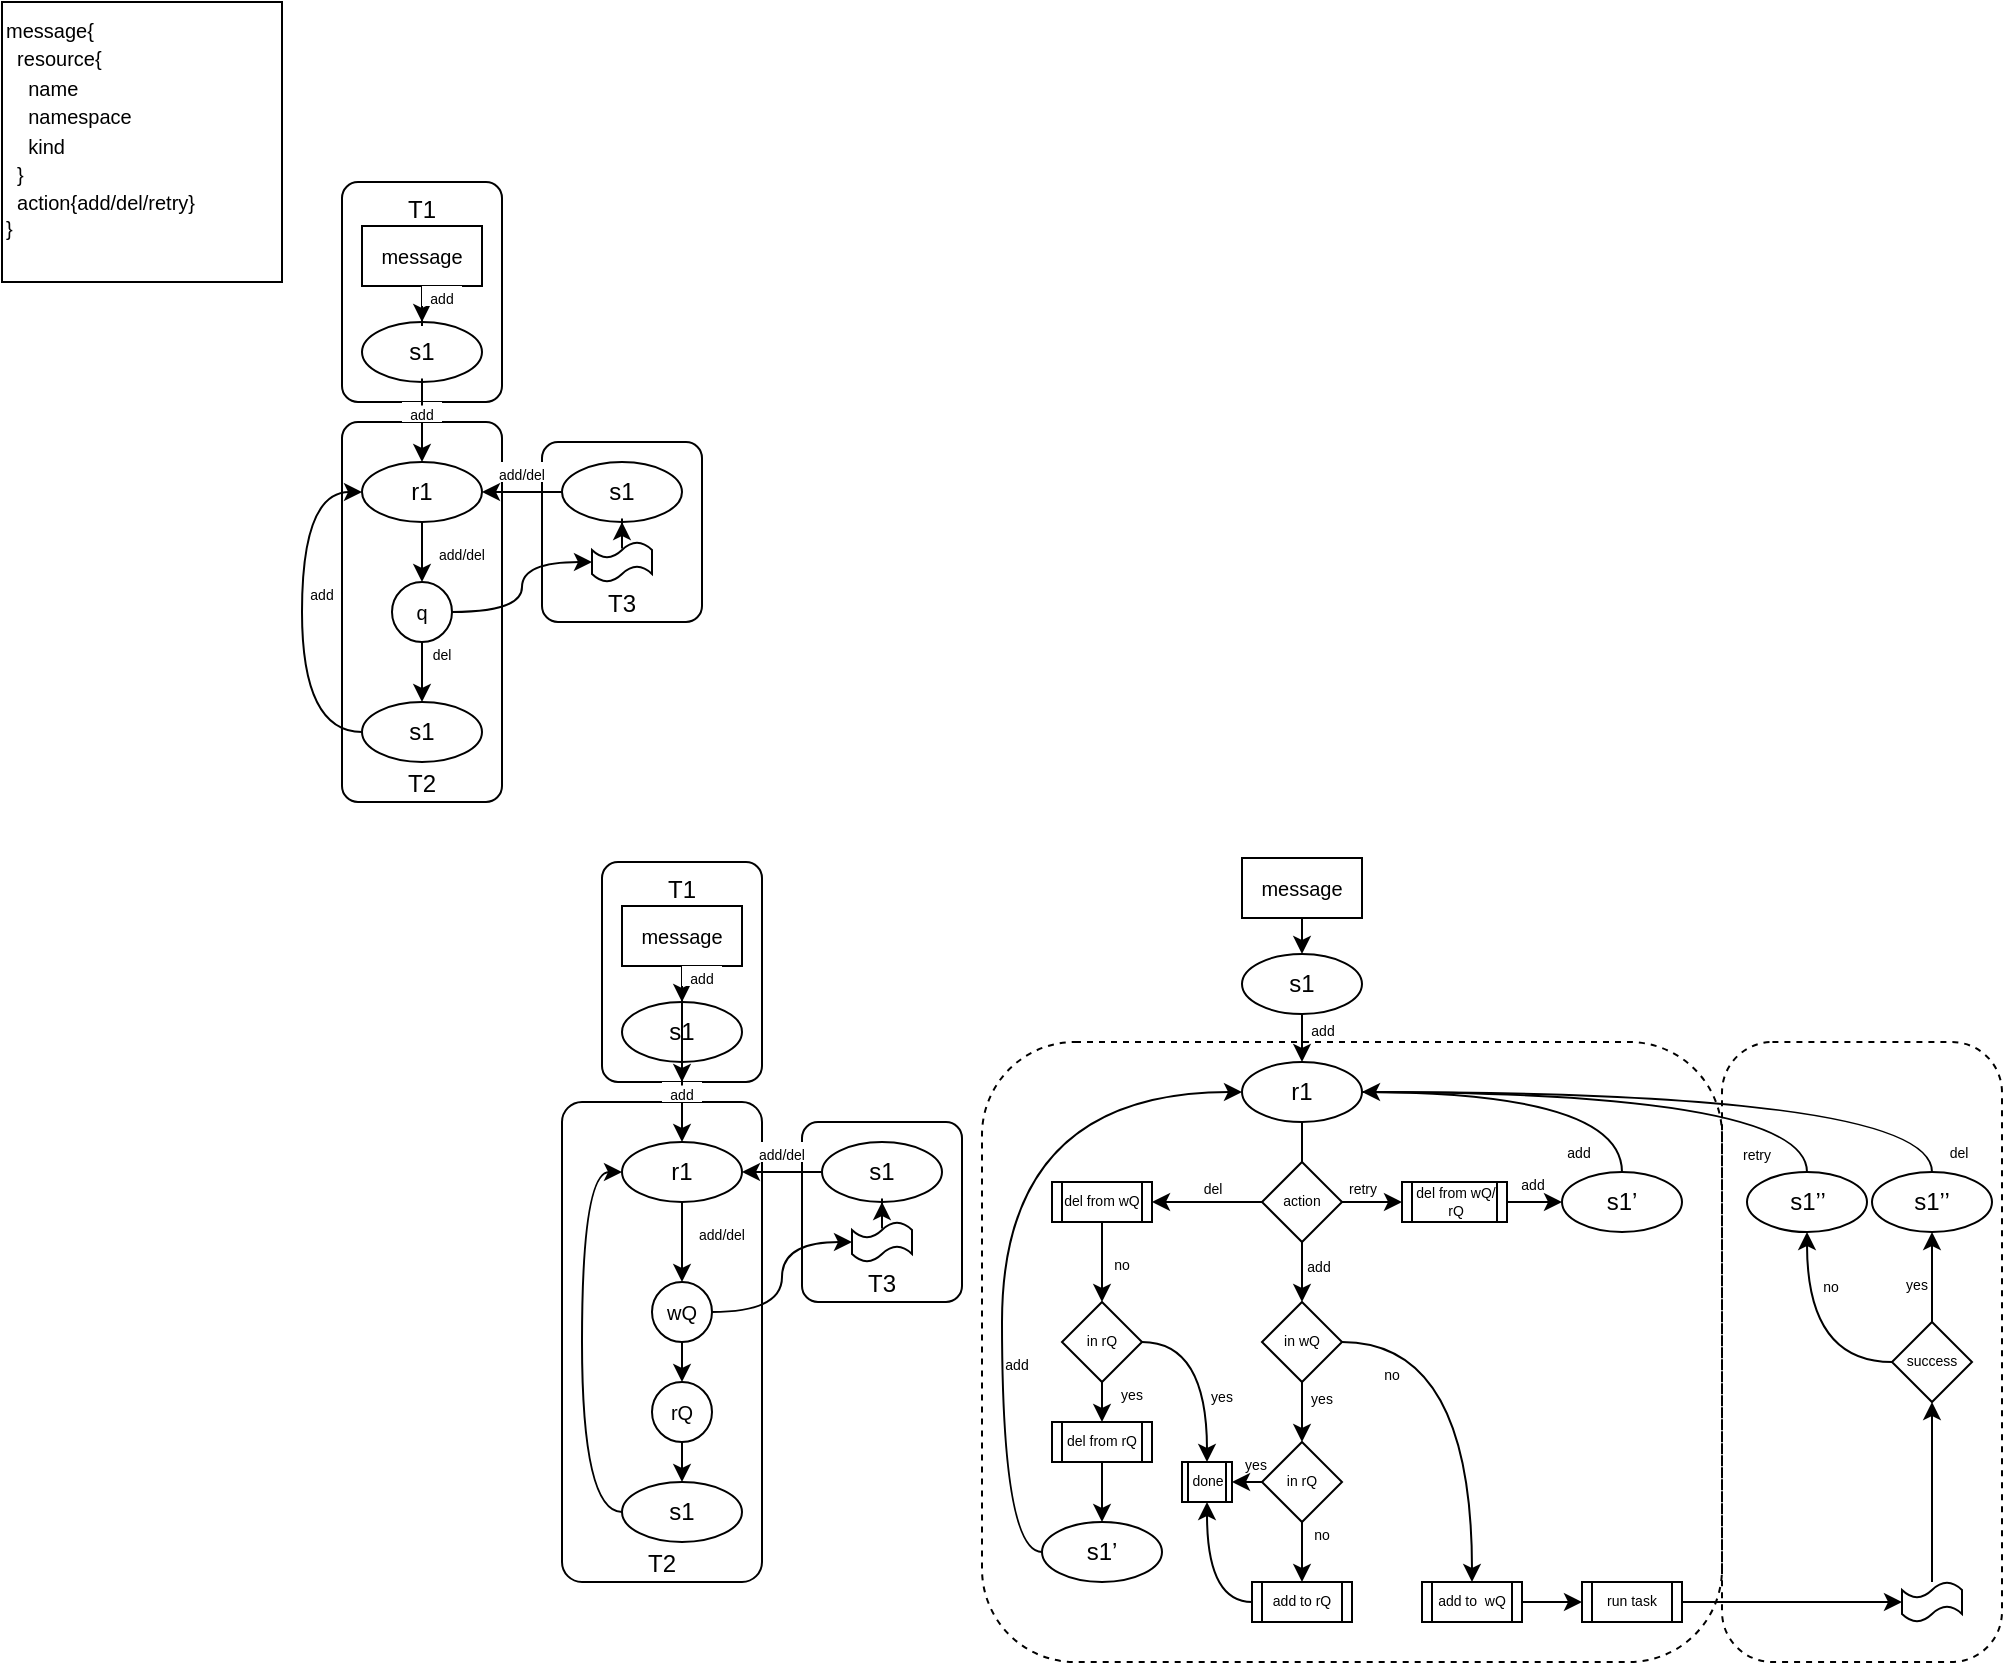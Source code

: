 <mxfile version="17.1.3" type="github">
  <diagram id="n98J2gPWxore46XGjhOp" name="Page-1">
    <mxGraphModel dx="599" dy="512" grid="1" gridSize="10" guides="1" tooltips="1" connect="1" arrows="1" fold="1" page="1" pageScale="1" pageWidth="850" pageHeight="1100" math="0" shadow="0">
      <root>
        <mxCell id="0" />
        <mxCell id="1" parent="0" />
        <mxCell id="Zxzv2EEOAIbLJabRrcN6-10" value="" style="rounded=1;whiteSpace=wrap;html=1;fontSize=7;fillColor=none;dashed=1;arcSize=18;" parent="1" vertex="1">
          <mxGeometry x="890" y="530" width="140" height="310" as="geometry" />
        </mxCell>
        <mxCell id="Zxzv2EEOAIbLJabRrcN6-11" value="" style="rounded=1;whiteSpace=wrap;html=1;fontSize=7;fillColor=none;dashed=1;" parent="1" vertex="1">
          <mxGeometry x="520" y="530" width="370" height="310" as="geometry" />
        </mxCell>
        <mxCell id="L62SuwqkSCq3n70ToQN--18" value="T3" style="rounded=1;whiteSpace=wrap;html=1;arcSize=10;verticalAlign=bottom;" parent="1" vertex="1">
          <mxGeometry x="300" y="230" width="80" height="90" as="geometry" />
        </mxCell>
        <mxCell id="L62SuwqkSCq3n70ToQN--10" value="T2" style="rounded=1;whiteSpace=wrap;html=1;arcSize=10;verticalAlign=bottom;" parent="1" vertex="1">
          <mxGeometry x="200" y="220" width="80" height="190" as="geometry" />
        </mxCell>
        <mxCell id="L62SuwqkSCq3n70ToQN--3" value="T1" style="rounded=1;whiteSpace=wrap;html=1;arcSize=10;verticalAlign=top;" parent="1" vertex="1">
          <mxGeometry x="200" y="100" width="80" height="110" as="geometry" />
        </mxCell>
        <mxCell id="L62SuwqkSCq3n70ToQN--1" value="&lt;font style=&quot;font-size: 10px&quot;&gt;message{&lt;br&gt;&amp;nbsp; resource{&lt;br&gt;&amp;nbsp; &amp;nbsp; name&lt;br&gt;&amp;nbsp; &amp;nbsp; namespace&lt;br&gt;&amp;nbsp; &amp;nbsp; kind&lt;br&gt;&amp;nbsp; }&lt;br&gt;&amp;nbsp; action{add/del/retry}&lt;br&gt;&lt;/font&gt;&lt;div style=&quot;font-size: 10px&quot;&gt;&lt;font style=&quot;font-size: 10px&quot;&gt;}&lt;/font&gt;&lt;/div&gt;" style="rounded=0;whiteSpace=wrap;html=1;verticalAlign=top;align=left;" parent="1" vertex="1">
          <mxGeometry x="30" y="10" width="140" height="140" as="geometry" />
        </mxCell>
        <mxCell id="L62SuwqkSCq3n70ToQN--17" style="edgeStyle=orthogonalEdgeStyle;curved=1;rounded=0;orthogonalLoop=1;jettySize=auto;html=1;fontSize=10;startArrow=none;" parent="1" source="L62SuwqkSCq3n70ToQN--30" target="L62SuwqkSCq3n70ToQN--11" edge="1">
          <mxGeometry relative="1" as="geometry" />
        </mxCell>
        <mxCell id="L62SuwqkSCq3n70ToQN--6" value="s1" style="ellipse;whiteSpace=wrap;html=1;" parent="1" vertex="1">
          <mxGeometry x="210" y="170" width="60" height="30" as="geometry" />
        </mxCell>
        <mxCell id="L62SuwqkSCq3n70ToQN--9" style="edgeStyle=orthogonalEdgeStyle;rounded=0;orthogonalLoop=1;jettySize=auto;html=1;fontSize=10;" parent="1" source="L62SuwqkSCq3n70ToQN--8" target="L62SuwqkSCq3n70ToQN--6" edge="1">
          <mxGeometry relative="1" as="geometry" />
        </mxCell>
        <mxCell id="L62SuwqkSCq3n70ToQN--8" value="message" style="rounded=0;whiteSpace=wrap;html=1;fontSize=10;" parent="1" vertex="1">
          <mxGeometry x="210" y="122" width="60" height="30" as="geometry" />
        </mxCell>
        <mxCell id="L62SuwqkSCq3n70ToQN--22" value="" style="edgeStyle=orthogonalEdgeStyle;curved=1;rounded=0;orthogonalLoop=1;jettySize=auto;html=1;fontSize=10;entryX=0.5;entryY=0;entryDx=0;entryDy=0;" parent="1" source="L62SuwqkSCq3n70ToQN--11" target="L62SuwqkSCq3n70ToQN--14" edge="1">
          <mxGeometry relative="1" as="geometry" />
        </mxCell>
        <mxCell id="L62SuwqkSCq3n70ToQN--11" value="r1" style="ellipse;whiteSpace=wrap;html=1;" parent="1" vertex="1">
          <mxGeometry x="210" y="240" width="60" height="30" as="geometry" />
        </mxCell>
        <mxCell id="L62SuwqkSCq3n70ToQN--24" style="edgeStyle=orthogonalEdgeStyle;curved=1;rounded=0;orthogonalLoop=1;jettySize=auto;html=1;fontSize=10;entryX=0;entryY=0.5;entryDx=0;entryDy=0;entryPerimeter=0;" parent="1" source="L62SuwqkSCq3n70ToQN--14" target="L62SuwqkSCq3n70ToQN--27" edge="1">
          <mxGeometry relative="1" as="geometry" />
        </mxCell>
        <mxCell id="L62SuwqkSCq3n70ToQN--25" value="" style="edgeStyle=orthogonalEdgeStyle;curved=1;rounded=0;orthogonalLoop=1;jettySize=auto;html=1;fontSize=10;" parent="1" source="L62SuwqkSCq3n70ToQN--14" target="L62SuwqkSCq3n70ToQN--15" edge="1">
          <mxGeometry relative="1" as="geometry" />
        </mxCell>
        <mxCell id="L62SuwqkSCq3n70ToQN--14" value="q" style="ellipse;whiteSpace=wrap;html=1;aspect=fixed;fontSize=10;" parent="1" vertex="1">
          <mxGeometry x="225" y="300" width="30" height="30" as="geometry" />
        </mxCell>
        <mxCell id="L62SuwqkSCq3n70ToQN--26" style="edgeStyle=orthogonalEdgeStyle;curved=1;rounded=0;orthogonalLoop=1;jettySize=auto;html=1;fontSize=10;entryX=0;entryY=0.5;entryDx=0;entryDy=0;exitX=0;exitY=0.5;exitDx=0;exitDy=0;" parent="1" source="L62SuwqkSCq3n70ToQN--15" target="L62SuwqkSCq3n70ToQN--11" edge="1">
          <mxGeometry relative="1" as="geometry">
            <mxPoint x="130" y="450.0" as="targetPoint" />
            <Array as="points">
              <mxPoint x="180" y="375" />
              <mxPoint x="180" y="255" />
            </Array>
          </mxGeometry>
        </mxCell>
        <mxCell id="L62SuwqkSCq3n70ToQN--15" value="s1" style="ellipse;whiteSpace=wrap;html=1;" parent="1" vertex="1">
          <mxGeometry x="210" y="360" width="60" height="30" as="geometry" />
        </mxCell>
        <mxCell id="L62SuwqkSCq3n70ToQN--21" style="edgeStyle=orthogonalEdgeStyle;curved=1;rounded=0;orthogonalLoop=1;jettySize=auto;html=1;entryX=1;entryY=0.5;entryDx=0;entryDy=0;fontSize=10;" parent="1" source="L62SuwqkSCq3n70ToQN--19" target="L62SuwqkSCq3n70ToQN--11" edge="1">
          <mxGeometry relative="1" as="geometry" />
        </mxCell>
        <mxCell id="L62SuwqkSCq3n70ToQN--19" value="s1" style="ellipse;whiteSpace=wrap;html=1;" parent="1" vertex="1">
          <mxGeometry x="310" y="240" width="60" height="30" as="geometry" />
        </mxCell>
        <mxCell id="L62SuwqkSCq3n70ToQN--28" style="edgeStyle=orthogonalEdgeStyle;curved=1;rounded=0;orthogonalLoop=1;jettySize=auto;html=1;fontSize=10;" parent="1" source="L62SuwqkSCq3n70ToQN--27" target="L62SuwqkSCq3n70ToQN--19" edge="1">
          <mxGeometry relative="1" as="geometry" />
        </mxCell>
        <mxCell id="L62SuwqkSCq3n70ToQN--27" value="" style="shape=tape;whiteSpace=wrap;html=1;fontSize=10;" parent="1" vertex="1">
          <mxGeometry x="325" y="280" width="30" height="20" as="geometry" />
        </mxCell>
        <mxCell id="L62SuwqkSCq3n70ToQN--29" value="&lt;font style=&quot;font-size: 7px&quot;&gt;add&lt;/font&gt;" style="text;html=1;strokeColor=none;fillColor=default;align=center;verticalAlign=middle;whiteSpace=wrap;rounded=0;fontSize=10;" parent="1" vertex="1">
          <mxGeometry x="240" y="152" width="20" height="10" as="geometry" />
        </mxCell>
        <mxCell id="L62SuwqkSCq3n70ToQN--32" value="&lt;font style=&quot;font-size: 7px&quot;&gt;add/del&lt;/font&gt;" style="text;html=1;align=center;verticalAlign=middle;whiteSpace=wrap;rounded=0;fontSize=10;fillColor=default;" parent="1" vertex="1">
          <mxGeometry x="270" y="240" width="40" height="10" as="geometry" />
        </mxCell>
        <mxCell id="L62SuwqkSCq3n70ToQN--36" value="&lt;font style=&quot;font-size: 7px&quot;&gt;add/del&lt;/font&gt;" style="text;html=1;strokeColor=none;fillColor=none;align=center;verticalAlign=middle;whiteSpace=wrap;rounded=0;fontSize=10;" parent="1" vertex="1">
          <mxGeometry x="250" y="280" width="20" height="10" as="geometry" />
        </mxCell>
        <mxCell id="L62SuwqkSCq3n70ToQN--37" value="&lt;font style=&quot;font-size: 7px&quot;&gt;del&lt;/font&gt;" style="text;html=1;strokeColor=none;fillColor=none;align=center;verticalAlign=middle;whiteSpace=wrap;rounded=0;fontSize=10;" parent="1" vertex="1">
          <mxGeometry x="240" y="330" width="20" height="10" as="geometry" />
        </mxCell>
        <mxCell id="L62SuwqkSCq3n70ToQN--38" value="&lt;font style=&quot;font-size: 7px&quot;&gt;add&lt;/font&gt;" style="text;html=1;strokeColor=none;fillColor=none;align=center;verticalAlign=middle;whiteSpace=wrap;rounded=0;fontSize=10;" parent="1" vertex="1">
          <mxGeometry x="180" y="300" width="20" height="10" as="geometry" />
        </mxCell>
        <mxCell id="L62SuwqkSCq3n70ToQN--30" value="&lt;font style=&quot;font-size: 7px&quot;&gt;add&lt;/font&gt;" style="text;html=1;strokeColor=none;fillColor=default;align=center;verticalAlign=middle;whiteSpace=wrap;rounded=0;fontSize=10;" parent="1" vertex="1">
          <mxGeometry x="230" y="210" width="20" height="10" as="geometry" />
        </mxCell>
        <mxCell id="L62SuwqkSCq3n70ToQN--40" value="" style="edgeStyle=orthogonalEdgeStyle;curved=1;rounded=0;orthogonalLoop=1;jettySize=auto;html=1;fontSize=10;endArrow=none;" parent="1" source="L62SuwqkSCq3n70ToQN--6" target="L62SuwqkSCq3n70ToQN--30" edge="1">
          <mxGeometry relative="1" as="geometry">
            <mxPoint x="240" y="200.0" as="sourcePoint" />
            <mxPoint x="240" y="240.0" as="targetPoint" />
          </mxGeometry>
        </mxCell>
        <mxCell id="L62SuwqkSCq3n70ToQN--42" value="T3" style="rounded=1;whiteSpace=wrap;html=1;arcSize=10;verticalAlign=bottom;" parent="1" vertex="1">
          <mxGeometry x="430" y="570" width="80" height="90" as="geometry" />
        </mxCell>
        <mxCell id="L62SuwqkSCq3n70ToQN--43" value="T2" style="rounded=1;whiteSpace=wrap;html=1;arcSize=10;verticalAlign=bottom;" parent="1" vertex="1">
          <mxGeometry x="310" y="560" width="100" height="240" as="geometry" />
        </mxCell>
        <mxCell id="L62SuwqkSCq3n70ToQN--44" value="T1" style="rounded=1;whiteSpace=wrap;html=1;arcSize=10;verticalAlign=top;" parent="1" vertex="1">
          <mxGeometry x="330" y="440" width="80" height="110" as="geometry" />
        </mxCell>
        <mxCell id="L62SuwqkSCq3n70ToQN--45" style="edgeStyle=orthogonalEdgeStyle;curved=1;rounded=0;orthogonalLoop=1;jettySize=auto;html=1;fontSize=10;startArrow=none;" parent="1" source="L62SuwqkSCq3n70ToQN--65" target="L62SuwqkSCq3n70ToQN--50" edge="1">
          <mxGeometry relative="1" as="geometry" />
        </mxCell>
        <mxCell id="L62SuwqkSCq3n70ToQN--46" value="s1" style="ellipse;whiteSpace=wrap;html=1;" parent="1" vertex="1">
          <mxGeometry x="340" y="510" width="60" height="30" as="geometry" />
        </mxCell>
        <mxCell id="L62SuwqkSCq3n70ToQN--47" style="edgeStyle=orthogonalEdgeStyle;rounded=0;orthogonalLoop=1;jettySize=auto;html=1;fontSize=10;" parent="1" source="L62SuwqkSCq3n70ToQN--48" target="L62SuwqkSCq3n70ToQN--46" edge="1">
          <mxGeometry relative="1" as="geometry" />
        </mxCell>
        <mxCell id="L62SuwqkSCq3n70ToQN--85" value="" style="edgeStyle=orthogonalEdgeStyle;curved=1;rounded=0;orthogonalLoop=1;jettySize=auto;html=1;fontSize=7;" parent="1" source="L62SuwqkSCq3n70ToQN--48" target="L62SuwqkSCq3n70ToQN--65" edge="1">
          <mxGeometry relative="1" as="geometry" />
        </mxCell>
        <mxCell id="L62SuwqkSCq3n70ToQN--48" value="message" style="rounded=0;whiteSpace=wrap;html=1;fontSize=10;" parent="1" vertex="1">
          <mxGeometry x="340" y="462" width="60" height="30" as="geometry" />
        </mxCell>
        <mxCell id="L62SuwqkSCq3n70ToQN--49" value="" style="edgeStyle=orthogonalEdgeStyle;curved=1;rounded=0;orthogonalLoop=1;jettySize=auto;html=1;fontSize=10;entryX=0.5;entryY=0;entryDx=0;entryDy=0;" parent="1" source="L62SuwqkSCq3n70ToQN--50" target="L62SuwqkSCq3n70ToQN--53" edge="1">
          <mxGeometry relative="1" as="geometry">
            <mxPoint x="370" y="630" as="targetPoint" />
          </mxGeometry>
        </mxCell>
        <mxCell id="L62SuwqkSCq3n70ToQN--50" value="r1" style="ellipse;whiteSpace=wrap;html=1;" parent="1" vertex="1">
          <mxGeometry x="340" y="580" width="60" height="30" as="geometry" />
        </mxCell>
        <mxCell id="L62SuwqkSCq3n70ToQN--51" style="edgeStyle=orthogonalEdgeStyle;curved=1;rounded=0;orthogonalLoop=1;jettySize=auto;html=1;fontSize=10;entryX=0;entryY=0.5;entryDx=0;entryDy=0;entryPerimeter=0;" parent="1" source="L62SuwqkSCq3n70ToQN--53" target="L62SuwqkSCq3n70ToQN--59" edge="1">
          <mxGeometry relative="1" as="geometry" />
        </mxCell>
        <mxCell id="L62SuwqkSCq3n70ToQN--52" value="" style="edgeStyle=orthogonalEdgeStyle;curved=1;rounded=0;orthogonalLoop=1;jettySize=auto;html=1;fontSize=10;exitX=0.5;exitY=1;exitDx=0;exitDy=0;" parent="1" source="L62SuwqkSCq3n70ToQN--67" target="L62SuwqkSCq3n70ToQN--55" edge="1">
          <mxGeometry relative="1" as="geometry" />
        </mxCell>
        <mxCell id="L62SuwqkSCq3n70ToQN--71" style="edgeStyle=orthogonalEdgeStyle;curved=1;rounded=0;orthogonalLoop=1;jettySize=auto;html=1;fontSize=7;" parent="1" source="L62SuwqkSCq3n70ToQN--53" target="L62SuwqkSCq3n70ToQN--67" edge="1">
          <mxGeometry relative="1" as="geometry" />
        </mxCell>
        <mxCell id="L62SuwqkSCq3n70ToQN--53" value="wQ" style="ellipse;whiteSpace=wrap;html=1;aspect=fixed;fontSize=10;" parent="1" vertex="1">
          <mxGeometry x="355" y="650" width="30" height="30" as="geometry" />
        </mxCell>
        <mxCell id="L62SuwqkSCq3n70ToQN--72" style="edgeStyle=orthogonalEdgeStyle;curved=1;rounded=0;orthogonalLoop=1;jettySize=auto;html=1;entryX=0;entryY=0.5;entryDx=0;entryDy=0;fontSize=7;exitX=0;exitY=0.5;exitDx=0;exitDy=0;" parent="1" source="L62SuwqkSCq3n70ToQN--55" target="L62SuwqkSCq3n70ToQN--50" edge="1">
          <mxGeometry relative="1" as="geometry" />
        </mxCell>
        <mxCell id="L62SuwqkSCq3n70ToQN--55" value="s1" style="ellipse;whiteSpace=wrap;html=1;" parent="1" vertex="1">
          <mxGeometry x="340" y="750" width="60" height="30" as="geometry" />
        </mxCell>
        <mxCell id="L62SuwqkSCq3n70ToQN--56" style="edgeStyle=orthogonalEdgeStyle;curved=1;rounded=0;orthogonalLoop=1;jettySize=auto;html=1;entryX=1;entryY=0.5;entryDx=0;entryDy=0;fontSize=10;" parent="1" source="L62SuwqkSCq3n70ToQN--57" target="L62SuwqkSCq3n70ToQN--50" edge="1">
          <mxGeometry relative="1" as="geometry" />
        </mxCell>
        <mxCell id="L62SuwqkSCq3n70ToQN--57" value="s1" style="ellipse;whiteSpace=wrap;html=1;" parent="1" vertex="1">
          <mxGeometry x="440" y="580" width="60" height="30" as="geometry" />
        </mxCell>
        <mxCell id="L62SuwqkSCq3n70ToQN--58" style="edgeStyle=orthogonalEdgeStyle;curved=1;rounded=0;orthogonalLoop=1;jettySize=auto;html=1;fontSize=10;" parent="1" source="L62SuwqkSCq3n70ToQN--59" target="L62SuwqkSCq3n70ToQN--57" edge="1">
          <mxGeometry relative="1" as="geometry" />
        </mxCell>
        <mxCell id="L62SuwqkSCq3n70ToQN--59" value="" style="shape=tape;whiteSpace=wrap;html=1;fontSize=10;" parent="1" vertex="1">
          <mxGeometry x="455" y="620" width="30" height="20" as="geometry" />
        </mxCell>
        <mxCell id="L62SuwqkSCq3n70ToQN--60" value="&lt;font style=&quot;font-size: 7px&quot;&gt;add&lt;/font&gt;" style="text;html=1;strokeColor=none;fillColor=default;align=center;verticalAlign=middle;whiteSpace=wrap;rounded=0;fontSize=10;" parent="1" vertex="1">
          <mxGeometry x="370" y="492" width="20" height="10" as="geometry" />
        </mxCell>
        <mxCell id="L62SuwqkSCq3n70ToQN--61" value="&lt;font style=&quot;font-size: 7px&quot;&gt;add/del&lt;/font&gt;" style="text;html=1;align=center;verticalAlign=middle;whiteSpace=wrap;rounded=0;fontSize=10;fillColor=default;" parent="1" vertex="1">
          <mxGeometry x="400" y="580" width="40" height="10" as="geometry" />
        </mxCell>
        <mxCell id="L62SuwqkSCq3n70ToQN--62" value="&lt;font style=&quot;font-size: 7px&quot;&gt;add/del&lt;/font&gt;" style="text;html=1;strokeColor=none;fillColor=none;align=center;verticalAlign=middle;whiteSpace=wrap;rounded=0;fontSize=10;" parent="1" vertex="1">
          <mxGeometry x="380" y="620" width="20" height="10" as="geometry" />
        </mxCell>
        <mxCell id="L62SuwqkSCq3n70ToQN--65" value="&lt;font style=&quot;font-size: 7px&quot;&gt;add&lt;/font&gt;" style="text;html=1;strokeColor=none;fillColor=default;align=center;verticalAlign=middle;whiteSpace=wrap;rounded=0;fontSize=10;" parent="1" vertex="1">
          <mxGeometry x="360" y="550" width="20" height="10" as="geometry" />
        </mxCell>
        <mxCell id="L62SuwqkSCq3n70ToQN--66" value="" style="edgeStyle=orthogonalEdgeStyle;curved=1;rounded=0;orthogonalLoop=1;jettySize=auto;html=1;fontSize=10;endArrow=none;" parent="1" source="L62SuwqkSCq3n70ToQN--46" target="L62SuwqkSCq3n70ToQN--65" edge="1">
          <mxGeometry relative="1" as="geometry">
            <mxPoint x="370" y="540.0" as="sourcePoint" />
            <mxPoint x="370" y="580.0" as="targetPoint" />
          </mxGeometry>
        </mxCell>
        <mxCell id="L62SuwqkSCq3n70ToQN--67" value="rQ" style="ellipse;whiteSpace=wrap;html=1;aspect=fixed;fontSize=10;" parent="1" vertex="1">
          <mxGeometry x="355" y="700" width="30" height="30" as="geometry" />
        </mxCell>
        <mxCell id="L62SuwqkSCq3n70ToQN--156" style="edgeStyle=orthogonalEdgeStyle;curved=1;rounded=0;orthogonalLoop=1;jettySize=auto;html=1;fontSize=7;" parent="1" source="L62SuwqkSCq3n70ToQN--78" target="L62SuwqkSCq3n70ToQN--80" edge="1">
          <mxGeometry relative="1" as="geometry" />
        </mxCell>
        <mxCell id="L62SuwqkSCq3n70ToQN--78" value="s1" style="ellipse;whiteSpace=wrap;html=1;" parent="1" vertex="1">
          <mxGeometry x="650" y="486" width="60" height="30" as="geometry" />
        </mxCell>
        <mxCell id="L62SuwqkSCq3n70ToQN--155" style="edgeStyle=orthogonalEdgeStyle;curved=1;rounded=0;orthogonalLoop=1;jettySize=auto;html=1;fontSize=7;" parent="1" source="L62SuwqkSCq3n70ToQN--79" target="L62SuwqkSCq3n70ToQN--78" edge="1">
          <mxGeometry relative="1" as="geometry" />
        </mxCell>
        <mxCell id="L62SuwqkSCq3n70ToQN--79" value="message" style="rounded=0;whiteSpace=wrap;html=1;fontSize=10;" parent="1" vertex="1">
          <mxGeometry x="650" y="438" width="60" height="30" as="geometry" />
        </mxCell>
        <mxCell id="L62SuwqkSCq3n70ToQN--137" value="" style="edgeStyle=orthogonalEdgeStyle;curved=1;rounded=0;orthogonalLoop=1;jettySize=auto;html=1;fontSize=7;" parent="1" source="L62SuwqkSCq3n70ToQN--80" edge="1">
          <mxGeometry relative="1" as="geometry">
            <mxPoint x="680" y="630" as="targetPoint" />
          </mxGeometry>
        </mxCell>
        <mxCell id="qoWVHKTnKnU8L6EQ_5EU-37" style="edgeStyle=orthogonalEdgeStyle;curved=1;rounded=0;orthogonalLoop=1;jettySize=auto;html=1;fontSize=7;endArrow=none;endFill=0;" edge="1" parent="1" source="L62SuwqkSCq3n70ToQN--80" target="qoWVHKTnKnU8L6EQ_5EU-13">
          <mxGeometry relative="1" as="geometry" />
        </mxCell>
        <mxCell id="qoWVHKTnKnU8L6EQ_5EU-40" style="edgeStyle=orthogonalEdgeStyle;curved=1;rounded=0;orthogonalLoop=1;jettySize=auto;html=1;entryX=0.5;entryY=0;entryDx=0;entryDy=0;fontSize=7;endArrow=none;endFill=0;" edge="1" parent="1" source="L62SuwqkSCq3n70ToQN--80" target="L62SuwqkSCq3n70ToQN--127">
          <mxGeometry relative="1" as="geometry" />
        </mxCell>
        <mxCell id="qoWVHKTnKnU8L6EQ_5EU-44" style="edgeStyle=orthogonalEdgeStyle;curved=1;rounded=0;orthogonalLoop=1;jettySize=auto;html=1;entryX=0.5;entryY=0;entryDx=0;entryDy=0;fontSize=7;endArrow=none;endFill=0;startArrow=classic;startFill=1;" edge="1" parent="1" source="L62SuwqkSCq3n70ToQN--80" target="L62SuwqkSCq3n70ToQN--126">
          <mxGeometry relative="1" as="geometry" />
        </mxCell>
        <mxCell id="L62SuwqkSCq3n70ToQN--80" value="r1" style="ellipse;whiteSpace=wrap;html=1;" parent="1" vertex="1">
          <mxGeometry x="650" y="540" width="60" height="30" as="geometry" />
        </mxCell>
        <mxCell id="L62SuwqkSCq3n70ToQN--140" style="edgeStyle=orthogonalEdgeStyle;curved=1;rounded=0;orthogonalLoop=1;jettySize=auto;html=1;entryX=1;entryY=0.5;entryDx=0;entryDy=0;fontSize=7;" parent="1" source="L62SuwqkSCq3n70ToQN--81" target="L62SuwqkSCq3n70ToQN--138" edge="1">
          <mxGeometry relative="1" as="geometry" />
        </mxCell>
        <mxCell id="L62SuwqkSCq3n70ToQN--144" style="edgeStyle=orthogonalEdgeStyle;curved=1;rounded=0;orthogonalLoop=1;jettySize=auto;html=1;entryX=0.5;entryY=0;entryDx=0;entryDy=0;fontSize=7;" parent="1" source="L62SuwqkSCq3n70ToQN--81" target="L62SuwqkSCq3n70ToQN--99" edge="1">
          <mxGeometry relative="1" as="geometry" />
        </mxCell>
        <mxCell id="qoWVHKTnKnU8L6EQ_5EU-14" style="edgeStyle=orthogonalEdgeStyle;curved=1;rounded=0;orthogonalLoop=1;jettySize=auto;html=1;entryX=0;entryY=0.5;entryDx=0;entryDy=0;fontSize=7;" edge="1" parent="1" source="L62SuwqkSCq3n70ToQN--81" target="qoWVHKTnKnU8L6EQ_5EU-16">
          <mxGeometry relative="1" as="geometry" />
        </mxCell>
        <mxCell id="L62SuwqkSCq3n70ToQN--81" value="action" style="rhombus;whiteSpace=wrap;html=1;fontSize=7;fillColor=default;" parent="1" vertex="1">
          <mxGeometry x="660" y="590" width="40" height="40" as="geometry" />
        </mxCell>
        <mxCell id="L62SuwqkSCq3n70ToQN--191" style="edgeStyle=orthogonalEdgeStyle;curved=1;rounded=0;orthogonalLoop=1;jettySize=auto;html=1;fontSize=7;" parent="1" source="L62SuwqkSCq3n70ToQN--99" target="L62SuwqkSCq3n70ToQN--188" edge="1">
          <mxGeometry relative="1" as="geometry" />
        </mxCell>
        <mxCell id="L62SuwqkSCq3n70ToQN--194" style="edgeStyle=orthogonalEdgeStyle;curved=1;rounded=0;orthogonalLoop=1;jettySize=auto;html=1;fontSize=7;" parent="1" source="L62SuwqkSCq3n70ToQN--99" target="L62SuwqkSCq3n70ToQN--100" edge="1">
          <mxGeometry relative="1" as="geometry" />
        </mxCell>
        <mxCell id="L62SuwqkSCq3n70ToQN--99" value="in wQ" style="rhombus;whiteSpace=wrap;html=1;fontSize=7;fillColor=default;" parent="1" vertex="1">
          <mxGeometry x="660" y="660" width="40" height="40" as="geometry" />
        </mxCell>
        <mxCell id="L62SuwqkSCq3n70ToQN--197" style="edgeStyle=orthogonalEdgeStyle;curved=1;rounded=0;orthogonalLoop=1;jettySize=auto;html=1;fontSize=7;" parent="1" source="L62SuwqkSCq3n70ToQN--100" target="L62SuwqkSCq3n70ToQN--114" edge="1">
          <mxGeometry relative="1" as="geometry" />
        </mxCell>
        <mxCell id="L62SuwqkSCq3n70ToQN--198" style="edgeStyle=orthogonalEdgeStyle;curved=1;rounded=0;orthogonalLoop=1;jettySize=auto;html=1;fontSize=7;" parent="1" source="L62SuwqkSCq3n70ToQN--100" target="L62SuwqkSCq3n70ToQN--172" edge="1">
          <mxGeometry relative="1" as="geometry" />
        </mxCell>
        <mxCell id="L62SuwqkSCq3n70ToQN--100" value="in rQ" style="rhombus;whiteSpace=wrap;html=1;fontSize=7;fillColor=default;" parent="1" vertex="1">
          <mxGeometry x="660" y="730" width="40" height="40" as="geometry" />
        </mxCell>
        <mxCell id="L62SuwqkSCq3n70ToQN--105" value="&lt;font style=&quot;font-size: 7px&quot;&gt;no&lt;/font&gt;" style="text;html=1;strokeColor=none;fillColor=none;align=center;verticalAlign=middle;whiteSpace=wrap;rounded=0;fontSize=10;" parent="1" vertex="1">
          <mxGeometry x="710" y="690" width="30" height="10" as="geometry" />
        </mxCell>
        <mxCell id="qoWVHKTnKnU8L6EQ_5EU-26" style="edgeStyle=orthogonalEdgeStyle;curved=1;rounded=0;orthogonalLoop=1;jettySize=auto;html=1;entryX=0.5;entryY=1;entryDx=0;entryDy=0;fontSize=7;" edge="1" parent="1" source="L62SuwqkSCq3n70ToQN--114" target="L62SuwqkSCq3n70ToQN--172">
          <mxGeometry relative="1" as="geometry" />
        </mxCell>
        <mxCell id="L62SuwqkSCq3n70ToQN--114" value="add to rQ" style="shape=process;whiteSpace=wrap;html=1;backgroundOutline=1;fontSize=7;fillColor=none;" parent="1" vertex="1">
          <mxGeometry x="655" y="800" width="50" height="20" as="geometry" />
        </mxCell>
        <mxCell id="L62SuwqkSCq3n70ToQN--120" value="" style="edgeStyle=orthogonalEdgeStyle;curved=1;rounded=0;orthogonalLoop=1;jettySize=auto;html=1;fontSize=7;" parent="1" source="L62SuwqkSCq3n70ToQN--117" target="L62SuwqkSCq3n70ToQN--119" edge="1">
          <mxGeometry relative="1" as="geometry" />
        </mxCell>
        <mxCell id="L62SuwqkSCq3n70ToQN--117" value="run task" style="shape=process;whiteSpace=wrap;html=1;backgroundOutline=1;fontSize=7;fillColor=none;" parent="1" vertex="1">
          <mxGeometry x="820" y="800" width="50" height="20" as="geometry" />
        </mxCell>
        <mxCell id="L62SuwqkSCq3n70ToQN--122" value="" style="edgeStyle=orthogonalEdgeStyle;curved=1;rounded=0;orthogonalLoop=1;jettySize=auto;html=1;fontSize=7;entryX=0.5;entryY=1;entryDx=0;entryDy=0;" parent="1" source="L62SuwqkSCq3n70ToQN--119" target="L62SuwqkSCq3n70ToQN--123" edge="1">
          <mxGeometry relative="1" as="geometry">
            <mxPoint x="905" y="695" as="targetPoint" />
          </mxGeometry>
        </mxCell>
        <mxCell id="L62SuwqkSCq3n70ToQN--119" value="" style="shape=tape;whiteSpace=wrap;html=1;fontSize=10;" parent="1" vertex="1">
          <mxGeometry x="980" y="800" width="30" height="20" as="geometry" />
        </mxCell>
        <mxCell id="L62SuwqkSCq3n70ToQN--128" value="" style="edgeStyle=orthogonalEdgeStyle;curved=1;rounded=0;orthogonalLoop=1;jettySize=auto;html=1;fontSize=7;" parent="1" source="L62SuwqkSCq3n70ToQN--123" target="L62SuwqkSCq3n70ToQN--126" edge="1">
          <mxGeometry relative="1" as="geometry" />
        </mxCell>
        <mxCell id="L62SuwqkSCq3n70ToQN--130" value="" style="edgeStyle=orthogonalEdgeStyle;curved=1;rounded=0;orthogonalLoop=1;jettySize=auto;html=1;fontSize=7;" parent="1" source="L62SuwqkSCq3n70ToQN--123" target="L62SuwqkSCq3n70ToQN--127" edge="1">
          <mxGeometry relative="1" as="geometry" />
        </mxCell>
        <mxCell id="L62SuwqkSCq3n70ToQN--123" value="success" style="rhombus;whiteSpace=wrap;html=1;fontSize=7;fillColor=default;" parent="1" vertex="1">
          <mxGeometry x="975" y="670" width="40" height="40" as="geometry" />
        </mxCell>
        <mxCell id="L62SuwqkSCq3n70ToQN--126" value="s1’’" style="ellipse;whiteSpace=wrap;html=1;" parent="1" vertex="1">
          <mxGeometry x="965" y="595" width="60" height="30" as="geometry" />
        </mxCell>
        <mxCell id="L62SuwqkSCq3n70ToQN--127" value="s1’’" style="ellipse;whiteSpace=wrap;html=1;" parent="1" vertex="1">
          <mxGeometry x="902.5" y="595" width="60" height="30" as="geometry" />
        </mxCell>
        <mxCell id="L62SuwqkSCq3n70ToQN--133" value="&lt;font style=&quot;font-size: 7px&quot;&gt;no&lt;/font&gt;" style="text;html=1;strokeColor=none;fillColor=none;align=center;verticalAlign=middle;whiteSpace=wrap;rounded=0;fontSize=10;" parent="1" vertex="1">
          <mxGeometry x="932" y="646" width="25" height="10" as="geometry" />
        </mxCell>
        <mxCell id="L62SuwqkSCq3n70ToQN--134" value="&lt;font style=&quot;font-size: 7px&quot;&gt;yes&lt;/font&gt;" style="text;html=1;strokeColor=none;fillColor=none;align=center;verticalAlign=middle;whiteSpace=wrap;rounded=0;fontSize=10;" parent="1" vertex="1">
          <mxGeometry x="975" y="645" width="25" height="10" as="geometry" />
        </mxCell>
        <mxCell id="L62SuwqkSCq3n70ToQN--135" value="&lt;font style=&quot;font-size: 7px&quot;&gt;del&lt;/font&gt;" style="text;html=1;strokeColor=none;fillColor=none;align=center;verticalAlign=middle;whiteSpace=wrap;rounded=0;fontSize=10;" parent="1" vertex="1">
          <mxGeometry x="996" y="579" width="25" height="10" as="geometry" />
        </mxCell>
        <mxCell id="L62SuwqkSCq3n70ToQN--136" value="&lt;font style=&quot;font-size: 7px&quot;&gt;retry&lt;/font&gt;" style="text;html=1;strokeColor=none;fillColor=none;align=center;verticalAlign=middle;whiteSpace=wrap;rounded=0;fontSize=10;" parent="1" vertex="1">
          <mxGeometry x="698" y="597" width="25" height="10" as="geometry" />
        </mxCell>
        <mxCell id="L62SuwqkSCq3n70ToQN--169" value="" style="edgeStyle=orthogonalEdgeStyle;curved=1;rounded=0;orthogonalLoop=1;jettySize=auto;html=1;fontSize=7;" parent="1" source="L62SuwqkSCq3n70ToQN--138" target="L62SuwqkSCq3n70ToQN--167" edge="1">
          <mxGeometry relative="1" as="geometry" />
        </mxCell>
        <mxCell id="L62SuwqkSCq3n70ToQN--138" value="del from wQ" style="shape=process;whiteSpace=wrap;html=1;backgroundOutline=1;fontSize=7;fillColor=none;" parent="1" vertex="1">
          <mxGeometry x="555" y="600" width="50" height="20" as="geometry" />
        </mxCell>
        <mxCell id="L62SuwqkSCq3n70ToQN--145" value="&lt;font style=&quot;font-size: 7px&quot;&gt;add&lt;/font&gt;" style="text;html=1;strokeColor=none;fillColor=none;align=center;verticalAlign=middle;whiteSpace=wrap;rounded=0;fontSize=10;" parent="1" vertex="1">
          <mxGeometry x="675.5" y="636" width="25" height="10" as="geometry" />
        </mxCell>
        <mxCell id="L62SuwqkSCq3n70ToQN--149" value="&lt;font style=&quot;font-size: 7px&quot;&gt;del&lt;/font&gt;" style="text;html=1;strokeColor=none;fillColor=none;align=center;verticalAlign=middle;whiteSpace=wrap;rounded=0;fontSize=10;" parent="1" vertex="1">
          <mxGeometry x="623" y="592" width="25" height="20" as="geometry" />
        </mxCell>
        <mxCell id="L62SuwqkSCq3n70ToQN--171" style="edgeStyle=orthogonalEdgeStyle;curved=1;rounded=0;orthogonalLoop=1;jettySize=auto;html=1;entryX=0;entryY=0.5;entryDx=0;entryDy=0;fontSize=7;exitX=0;exitY=0.5;exitDx=0;exitDy=0;" parent="1" source="L62SuwqkSCq3n70ToQN--161" target="L62SuwqkSCq3n70ToQN--80" edge="1">
          <mxGeometry relative="1" as="geometry" />
        </mxCell>
        <mxCell id="L62SuwqkSCq3n70ToQN--161" value="s1’" style="ellipse;whiteSpace=wrap;html=1;" parent="1" vertex="1">
          <mxGeometry x="550" y="770" width="60" height="30" as="geometry" />
        </mxCell>
        <mxCell id="L62SuwqkSCq3n70ToQN--185" style="edgeStyle=orthogonalEdgeStyle;curved=1;rounded=0;orthogonalLoop=1;jettySize=auto;html=1;entryX=0.5;entryY=0;entryDx=0;entryDy=0;fontSize=7;" parent="1" source="L62SuwqkSCq3n70ToQN--167" target="L62SuwqkSCq3n70ToQN--181" edge="1">
          <mxGeometry relative="1" as="geometry" />
        </mxCell>
        <mxCell id="L62SuwqkSCq3n70ToQN--200" style="edgeStyle=orthogonalEdgeStyle;curved=1;rounded=0;orthogonalLoop=1;jettySize=auto;html=1;entryX=0.5;entryY=0;entryDx=0;entryDy=0;fontSize=7;" parent="1" source="L62SuwqkSCq3n70ToQN--167" target="L62SuwqkSCq3n70ToQN--172" edge="1">
          <mxGeometry relative="1" as="geometry" />
        </mxCell>
        <mxCell id="L62SuwqkSCq3n70ToQN--167" value="in rQ" style="rhombus;whiteSpace=wrap;html=1;fontSize=7;fillColor=default;" parent="1" vertex="1">
          <mxGeometry x="560" y="660" width="40" height="40" as="geometry" />
        </mxCell>
        <mxCell id="L62SuwqkSCq3n70ToQN--172" value="done" style="shape=process;whiteSpace=wrap;html=1;backgroundOutline=1;fontSize=7;fillColor=none;" parent="1" vertex="1">
          <mxGeometry x="620" y="740" width="25" height="20" as="geometry" />
        </mxCell>
        <mxCell id="L62SuwqkSCq3n70ToQN--176" value="&lt;font style=&quot;font-size: 7px&quot;&gt;no&lt;/font&gt;" style="text;html=1;strokeColor=none;fillColor=none;align=center;verticalAlign=middle;whiteSpace=wrap;rounded=0;fontSize=10;" parent="1" vertex="1">
          <mxGeometry x="675" y="770" width="30" height="10" as="geometry" />
        </mxCell>
        <mxCell id="L62SuwqkSCq3n70ToQN--177" value="&lt;font style=&quot;font-size: 7px&quot;&gt;no&lt;/font&gt;" style="text;html=1;strokeColor=none;fillColor=none;align=center;verticalAlign=middle;whiteSpace=wrap;rounded=0;fontSize=10;" parent="1" vertex="1">
          <mxGeometry x="575" y="635" width="30" height="10" as="geometry" />
        </mxCell>
        <mxCell id="L62SuwqkSCq3n70ToQN--179" value="&lt;font style=&quot;font-size: 7px&quot;&gt;yes&lt;/font&gt;" style="text;html=1;strokeColor=none;fillColor=none;align=center;verticalAlign=middle;whiteSpace=wrap;rounded=0;fontSize=10;" parent="1" vertex="1">
          <mxGeometry x="580" y="700" width="30" height="10" as="geometry" />
        </mxCell>
        <mxCell id="L62SuwqkSCq3n70ToQN--186" value="" style="edgeStyle=orthogonalEdgeStyle;curved=1;rounded=0;orthogonalLoop=1;jettySize=auto;html=1;fontSize=7;" parent="1" source="L62SuwqkSCq3n70ToQN--181" target="L62SuwqkSCq3n70ToQN--161" edge="1">
          <mxGeometry relative="1" as="geometry" />
        </mxCell>
        <mxCell id="L62SuwqkSCq3n70ToQN--181" value="del from rQ" style="shape=process;whiteSpace=wrap;html=1;backgroundOutline=1;fontSize=7;fillColor=none;" parent="1" vertex="1">
          <mxGeometry x="555" y="720" width="50" height="20" as="geometry" />
        </mxCell>
        <mxCell id="L62SuwqkSCq3n70ToQN--187" value="&lt;font style=&quot;font-size: 7px&quot;&gt;yes&lt;/font&gt;" style="text;html=1;strokeColor=none;fillColor=none;align=center;verticalAlign=middle;whiteSpace=wrap;rounded=0;fontSize=10;" parent="1" vertex="1">
          <mxGeometry x="675" y="702" width="30" height="10" as="geometry" />
        </mxCell>
        <mxCell id="L62SuwqkSCq3n70ToQN--192" style="edgeStyle=orthogonalEdgeStyle;curved=1;rounded=0;orthogonalLoop=1;jettySize=auto;html=1;entryX=0;entryY=0.5;entryDx=0;entryDy=0;fontSize=7;" parent="1" source="L62SuwqkSCq3n70ToQN--188" target="L62SuwqkSCq3n70ToQN--117" edge="1">
          <mxGeometry relative="1" as="geometry" />
        </mxCell>
        <mxCell id="L62SuwqkSCq3n70ToQN--188" value="add to &amp;nbsp;wQ" style="shape=process;whiteSpace=wrap;html=1;backgroundOutline=1;fontSize=7;fillColor=none;" parent="1" vertex="1">
          <mxGeometry x="740" y="800" width="50" height="20" as="geometry" />
        </mxCell>
        <mxCell id="L62SuwqkSCq3n70ToQN--199" value="&lt;font style=&quot;font-size: 7px&quot;&gt;yes&lt;/font&gt;" style="text;html=1;strokeColor=none;fillColor=none;align=center;verticalAlign=middle;whiteSpace=wrap;rounded=0;fontSize=10;" parent="1" vertex="1">
          <mxGeometry x="625" y="701" width="30" height="10" as="geometry" />
        </mxCell>
        <mxCell id="qoWVHKTnKnU8L6EQ_5EU-1" value="&lt;font style=&quot;font-size: 7px&quot;&gt;add&lt;/font&gt;" style="text;html=1;strokeColor=none;fillColor=none;align=center;verticalAlign=middle;whiteSpace=wrap;rounded=0;fontSize=10;" vertex="1" parent="1">
          <mxGeometry x="525" y="685" width="25" height="10" as="geometry" />
        </mxCell>
        <mxCell id="qoWVHKTnKnU8L6EQ_5EU-12" value="&lt;span style=&quot;font-size: 7px&quot;&gt;retry&lt;/span&gt;" style="text;html=1;strokeColor=none;fillColor=none;align=center;verticalAlign=middle;whiteSpace=wrap;rounded=0;fontSize=10;" vertex="1" parent="1">
          <mxGeometry x="895" y="580" width="25" height="10" as="geometry" />
        </mxCell>
        <mxCell id="qoWVHKTnKnU8L6EQ_5EU-13" value="s1’" style="ellipse;whiteSpace=wrap;html=1;" vertex="1" parent="1">
          <mxGeometry x="810" y="595" width="60" height="30" as="geometry" />
        </mxCell>
        <mxCell id="qoWVHKTnKnU8L6EQ_5EU-34" value="" style="edgeStyle=orthogonalEdgeStyle;curved=1;rounded=0;orthogonalLoop=1;jettySize=auto;html=1;fontSize=7;" edge="1" parent="1" source="qoWVHKTnKnU8L6EQ_5EU-16" target="qoWVHKTnKnU8L6EQ_5EU-13">
          <mxGeometry relative="1" as="geometry" />
        </mxCell>
        <mxCell id="qoWVHKTnKnU8L6EQ_5EU-16" value="del from wQ/&lt;br&gt;rQ" style="shape=process;whiteSpace=wrap;html=1;backgroundOutline=1;fontSize=7;fillColor=none;" vertex="1" parent="1">
          <mxGeometry x="730" y="600" width="52.5" height="20" as="geometry" />
        </mxCell>
        <mxCell id="qoWVHKTnKnU8L6EQ_5EU-19" value="&lt;font style=&quot;font-size: 7px&quot;&gt;add&lt;/font&gt;" style="text;html=1;strokeColor=none;fillColor=none;align=center;verticalAlign=middle;whiteSpace=wrap;rounded=0;fontSize=10;" vertex="1" parent="1">
          <mxGeometry x="782.5" y="595" width="25" height="10" as="geometry" />
        </mxCell>
        <mxCell id="qoWVHKTnKnU8L6EQ_5EU-28" value="&lt;font style=&quot;font-size: 7px&quot;&gt;yes&lt;/font&gt;" style="text;html=1;strokeColor=none;fillColor=none;align=center;verticalAlign=middle;whiteSpace=wrap;rounded=0;fontSize=10;" vertex="1" parent="1">
          <mxGeometry x="642" y="735" width="30" height="10" as="geometry" />
        </mxCell>
        <mxCell id="qoWVHKTnKnU8L6EQ_5EU-41" value="&lt;font style=&quot;font-size: 7px&quot;&gt;add&lt;/font&gt;" style="text;html=1;strokeColor=none;fillColor=none;align=center;verticalAlign=middle;whiteSpace=wrap;rounded=0;fontSize=10;" vertex="1" parent="1">
          <mxGeometry x="805.5" y="579" width="25" height="10" as="geometry" />
        </mxCell>
        <mxCell id="qoWVHKTnKnU8L6EQ_5EU-46" value="&lt;font style=&quot;font-size: 7px&quot;&gt;add&lt;/font&gt;" style="text;html=1;strokeColor=none;fillColor=none;align=center;verticalAlign=middle;whiteSpace=wrap;rounded=0;fontSize=10;" vertex="1" parent="1">
          <mxGeometry x="678" y="518" width="25" height="10" as="geometry" />
        </mxCell>
      </root>
    </mxGraphModel>
  </diagram>
</mxfile>
